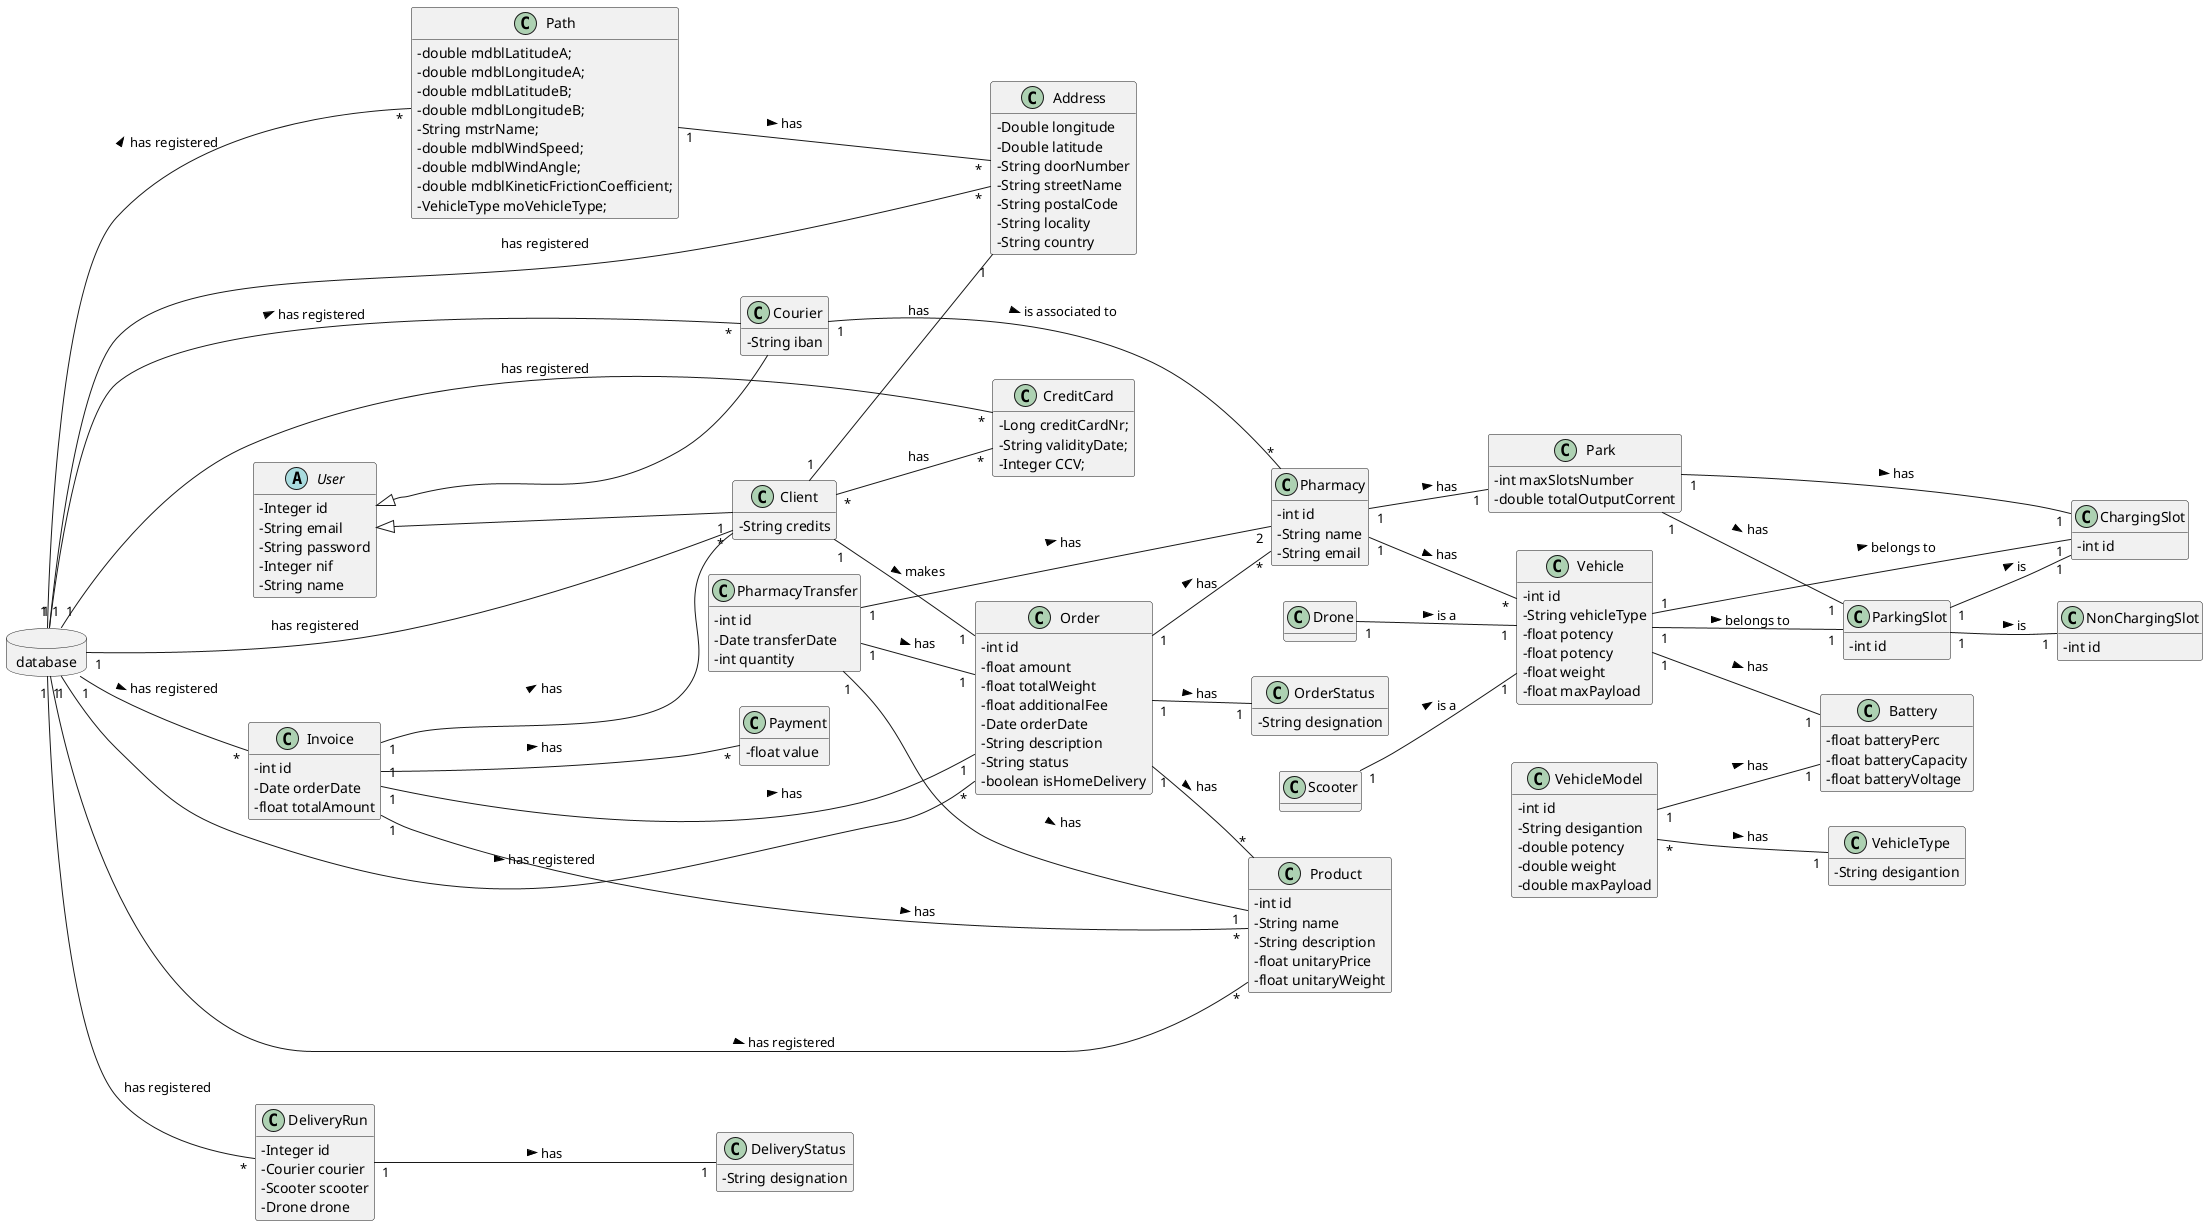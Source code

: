 @startuml
skinparam classAttributeIconSize 0
hide methods
left to right direction

database database {
}

class Address{
  -Double longitude
  -Double latitude
  -String doorNumber
  -String streetName
  -String postalCode
  -String locality
  -String country
}

class Battery{
-float batteryPerc
-float batteryCapacity
-float batteryVoltage
}

class ChargingSlot{
-   int id
}

class Client{
-String credits
}

class Courier {
      -String iban
}

class CreditCard{
-Long creditCardNr;
-String validityDate;
-Integer CCV;
+CreditCard(creditCardNr,validityDate,CCV)
}

class DeliveryRun{
-Integer id
-Courier courier
-Scooter scooter
-Drone drone
}

class DeliveryStatus{
-String designation
}

class Drone{
}

class Invoice{
-   int id
-   Date orderDate
-   float totalAmount
}

class NonChargingSlot{
-   int id
}

class Order{
-   int id
-   float amount
-   float totalWeight
-   float additionalFee
-   Date orderDate
-   String description
-   String status
-   boolean isHomeDelivery
}

class OrderStatus{
-String designation
}

class Park{
-   int maxSlotsNumber
-   double totalOutputCorrent
}

class ParkingSlot{
-   int id
}

class Path{
- double mdblLatitudeA;
- double mdblLongitudeA;
- double mdblLatitudeB;
- double mdblLongitudeB;
- String mstrName;
- double mdblWindSpeed;
- double mdblWindAngle;
- double mdblKineticFrictionCoefficient;
- VehicleType moVehicleType;
}

class Payment{
-   float value
}

class Pharmacy {
  -int id
  -String name
  -String email
}

class PharmacyTransfer{
-   int id
-   Date transferDate
-   int quantity
}

class Product{
-   int id
-   String name
-   String description
-   float unitaryPrice
-   float unitaryWeight
}

class Scooter{

}

abstract class User{
-Integer id
-String email
-String password
-Integer nif
-String name
}

class Vehicle {
-int id
-String vehicleType
-float potency
-float potency
-float weight
-float maxPayload
}

class VehicleModel{
  -int id
  -String desigantion
  -double potency
  -double weight
  -double maxPayload
}

class VehicleType{
  -String desigantion
}

database "1" -- "*" Courier : has registered >
database "1" -- "*" Client : has registered
database "1" -- "*" Address : has registered
database "1" -- "*" CreditCard : has registered
database "1" -- "*" DeliveryRun : has registered
database "1" -- "*" Invoice : has registered >
database "1" -- "*" Order : has registered >
database "1" -- "*" Path : has registered >
database "1" -- "*" Product : has registered >

Client "1" -- "1" Address : has
Client "*" -- "*" CreditCard : has
Client "1" -- "1" Order : makes >
class Client extends User

Courier "1" -- "*" Pharmacy : is associated to >
class Courier extends User

DeliveryRun"1" -- "1" DeliveryStatus : has >

Drone "1" -- "1" Vehicle : is a >

Invoice "1" -- "*" Payment : has >
Invoice "1" -- "*" Product : has >
Invoice "1" -- "1" Order : has >
Invoice "1" -- "1" Client : has >

Order "1" -- "*" Product : has >
Order "1" -- "*" Pharmacy : has >
Order "1" -- "1" OrderStatus : has >

Park "1" -- "1" ChargingSlot : has >
Park "1" -- "1" ParkingSlot : has >

Path "1" -- "*" Address : has >

ParkingSlot "1" -- "1" ChargingSlot : is >
ParkingSlot "1" -- "1" NonChargingSlot : is >

Pharmacy "1" -- "1" Park : has >
Pharmacy "1" -- "*" Vehicle : has >

PharmacyTransfer "1" -- "2" Pharmacy : has >
PharmacyTransfer "1" -- "1" Product : has >
PharmacyTransfer "1" -- "1" Order : has >

Scooter "1" -- "1" Vehicle : is a >

Vehicle "1" -- "1" ChargingSlot : belongs to >
Vehicle "1" -- "1" ParkingSlot : belongs to >
Vehicle "1" -- "1" Battery : has >

VehicleModel "1" -- "1" Battery : has >
VehicleModel "*" -- "1" VehicleType : has >

@enduml